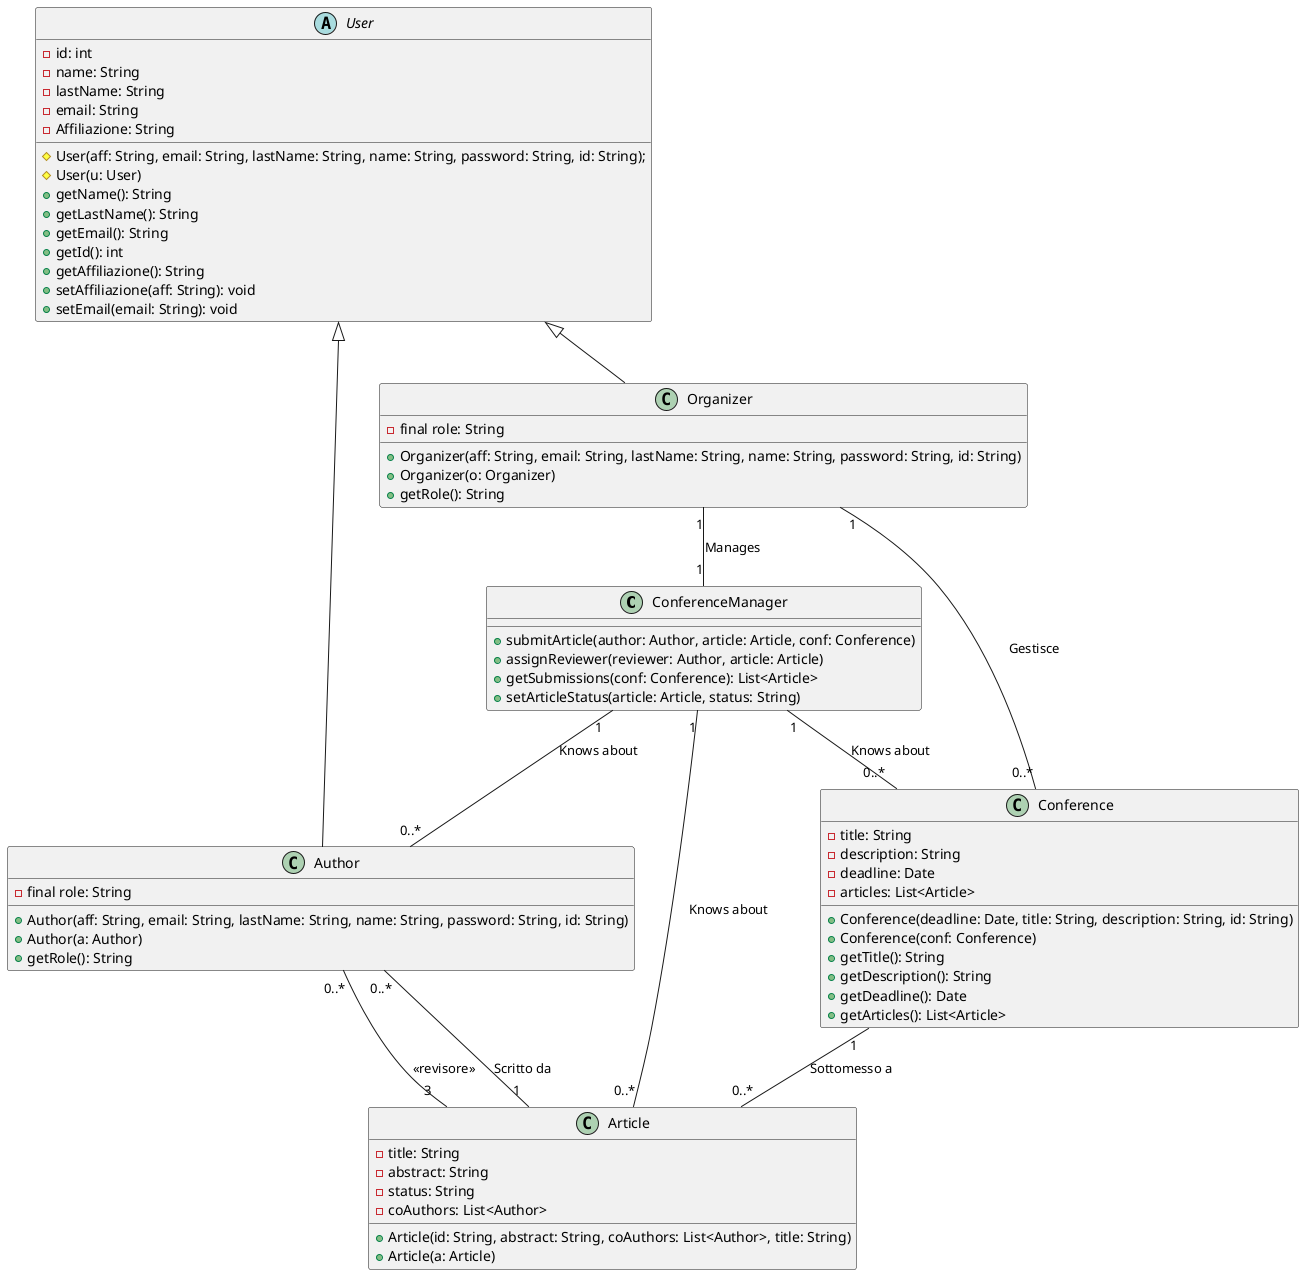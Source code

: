 @startuml 

class ConferenceManager {
  + submitArticle(author: Author, article: Article, conf: Conference)
  + assignReviewer(reviewer: Author, article: Article)
  + getSubmissions(conf: Conference): List<Article>
  + setArticleStatus(article: Article, status: String)
}

  abstract class User {
    - id: int
    - name: String
    - lastName: String
    - email: String
    - Affiliazione: String
    # User(aff: String, email: String, lastName: String, name: String, password: String, id: String);
    # User(u: User)
    + getName(): String
    + getLastName(): String
    + getEmail(): String
    + getId(): int
    + getAffiliazione(): String
    + setAffiliazione(aff: String): void
    + setEmail(email: String): void
  }
  
  class Author {
    - final role: String
    + Author(aff: String, email: String, lastName: String, name: String, password: String, id: String)
    + Author(a: Author)		
    + getRole(): String
  }

  class Organizer {
    - final role: String
    + Organizer(aff: String, email: String, lastName: String, name: String, password: String, id: String)
    + Organizer(o: Organizer)
    + getRole(): String
  }

  class Article {
    - title: String
    - abstract: String
    - status: String
    - coAuthors: List<Author>
    + Article(id: String, abstract: String, coAuthors: List<Author>, title: String)
    + Article(a: Article)
  }
  
  class Conference {
    - title: String
    - description: String
    - deadline: Date
    - articles: List<Article>
    + Conference(deadline: Date, title: String, description: String, id: String)
    + Conference(conf: Conference)
    + getTitle(): String
    + getDescription(): String
    + getDeadline(): Date
    + getArticles(): List<Article>
  }

  User <|-- Author
  User <|-- Organizer


Organizer "1" -- "1" ConferenceManager : Manages
ConferenceManager "1" -- "0..*" Conference : Knows about
ConferenceManager "1" -- "0..*" Article : Knows about
ConferenceManager "1" -- "0..*" Author : Knows about

' Relazioni
Organizer "1" -- "0..*" Conference : Gestisce
Conference "1" -- "0..*" Article : Sottomesso a
Article "1" -- "0..*" Author : Scritto da

' Revisori: relazione molti-a-molti tra Autore e Articolo
Author "0..*" -- "3" Article : <<revisore>>

@enduml
